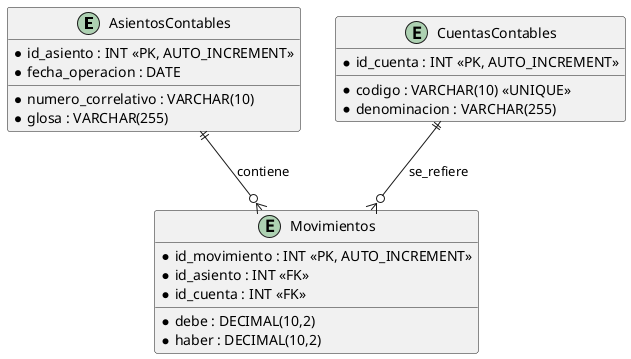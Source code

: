 @startuml
entity AsientosContables {
    * id_asiento : INT <<PK, AUTO_INCREMENT>>
    * numero_correlativo : VARCHAR(10)
    * fecha_operacion : DATE
    * glosa : VARCHAR(255)
}

entity CuentasContables {
    * id_cuenta : INT <<PK, AUTO_INCREMENT>>
    * codigo : VARCHAR(10) <<UNIQUE>>
    * denominacion : VARCHAR(255)
}

entity Movimientos {
    * id_movimiento : INT <<PK, AUTO_INCREMENT>>
    * id_asiento : INT <<FK>>
    * id_cuenta : INT <<FK>>
    * debe : DECIMAL(10,2)
    * haber : DECIMAL(10,2)
}

AsientosContables ||--o{ Movimientos : contiene
CuentasContables ||--o{ Movimientos : se_refiere
@enduml

